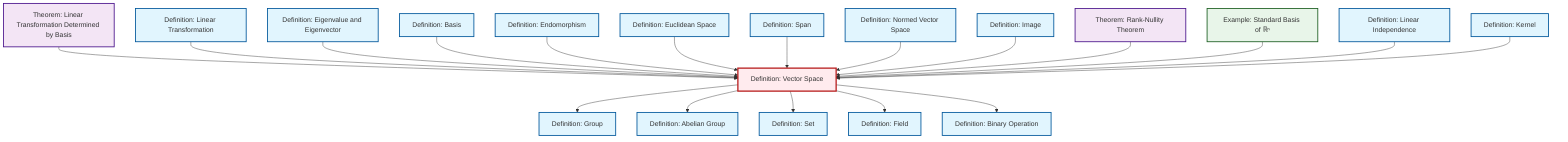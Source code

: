 graph TD
    classDef definition fill:#e1f5fe,stroke:#01579b,stroke-width:2px
    classDef theorem fill:#f3e5f5,stroke:#4a148c,stroke-width:2px
    classDef axiom fill:#fff3e0,stroke:#e65100,stroke-width:2px
    classDef example fill:#e8f5e9,stroke:#1b5e20,stroke-width:2px
    classDef current fill:#ffebee,stroke:#b71c1c,stroke-width:3px
    def-abelian-group["Definition: Abelian Group"]:::definition
    def-set["Definition: Set"]:::definition
    def-image["Definition: Image"]:::definition
    def-span["Definition: Span"]:::definition
    def-group["Definition: Group"]:::definition
    def-vector-space["Definition: Vector Space"]:::definition
    def-linear-transformation["Definition: Linear Transformation"]:::definition
    def-euclidean-space["Definition: Euclidean Space"]:::definition
    ex-standard-basis-rn["Example: Standard Basis of ℝⁿ"]:::example
    def-endomorphism["Definition: Endomorphism"]:::definition
    def-normed-vector-space["Definition: Normed Vector Space"]:::definition
    thm-linear-transformation-basis["Theorem: Linear Transformation Determined by Basis"]:::theorem
    def-binary-operation["Definition: Binary Operation"]:::definition
    def-linear-independence["Definition: Linear Independence"]:::definition
    def-kernel["Definition: Kernel"]:::definition
    def-eigenvalue-eigenvector["Definition: Eigenvalue and Eigenvector"]:::definition
    def-basis["Definition: Basis"]:::definition
    thm-rank-nullity["Theorem: Rank-Nullity Theorem"]:::theorem
    def-field["Definition: Field"]:::definition
    thm-linear-transformation-basis --> def-vector-space
    def-linear-transformation --> def-vector-space
    def-eigenvalue-eigenvector --> def-vector-space
    def-vector-space --> def-group
    def-basis --> def-vector-space
    def-endomorphism --> def-vector-space
    def-vector-space --> def-abelian-group
    def-euclidean-space --> def-vector-space
    def-vector-space --> def-set
    def-span --> def-vector-space
    def-normed-vector-space --> def-vector-space
    def-image --> def-vector-space
    def-vector-space --> def-field
    thm-rank-nullity --> def-vector-space
    ex-standard-basis-rn --> def-vector-space
    def-linear-independence --> def-vector-space
    def-vector-space --> def-binary-operation
    def-kernel --> def-vector-space
    class def-vector-space current